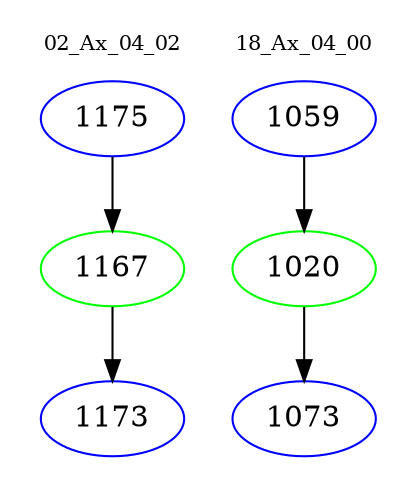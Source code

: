 digraph{
subgraph cluster_0 {
color = white
label = "02_Ax_04_02";
fontsize=10;
T0_1175 [label="1175", color="blue"]
T0_1175 -> T0_1167 [color="black"]
T0_1167 [label="1167", color="green"]
T0_1167 -> T0_1173 [color="black"]
T0_1173 [label="1173", color="blue"]
}
subgraph cluster_1 {
color = white
label = "18_Ax_04_00";
fontsize=10;
T1_1059 [label="1059", color="blue"]
T1_1059 -> T1_1020 [color="black"]
T1_1020 [label="1020", color="green"]
T1_1020 -> T1_1073 [color="black"]
T1_1073 [label="1073", color="blue"]
}
}
